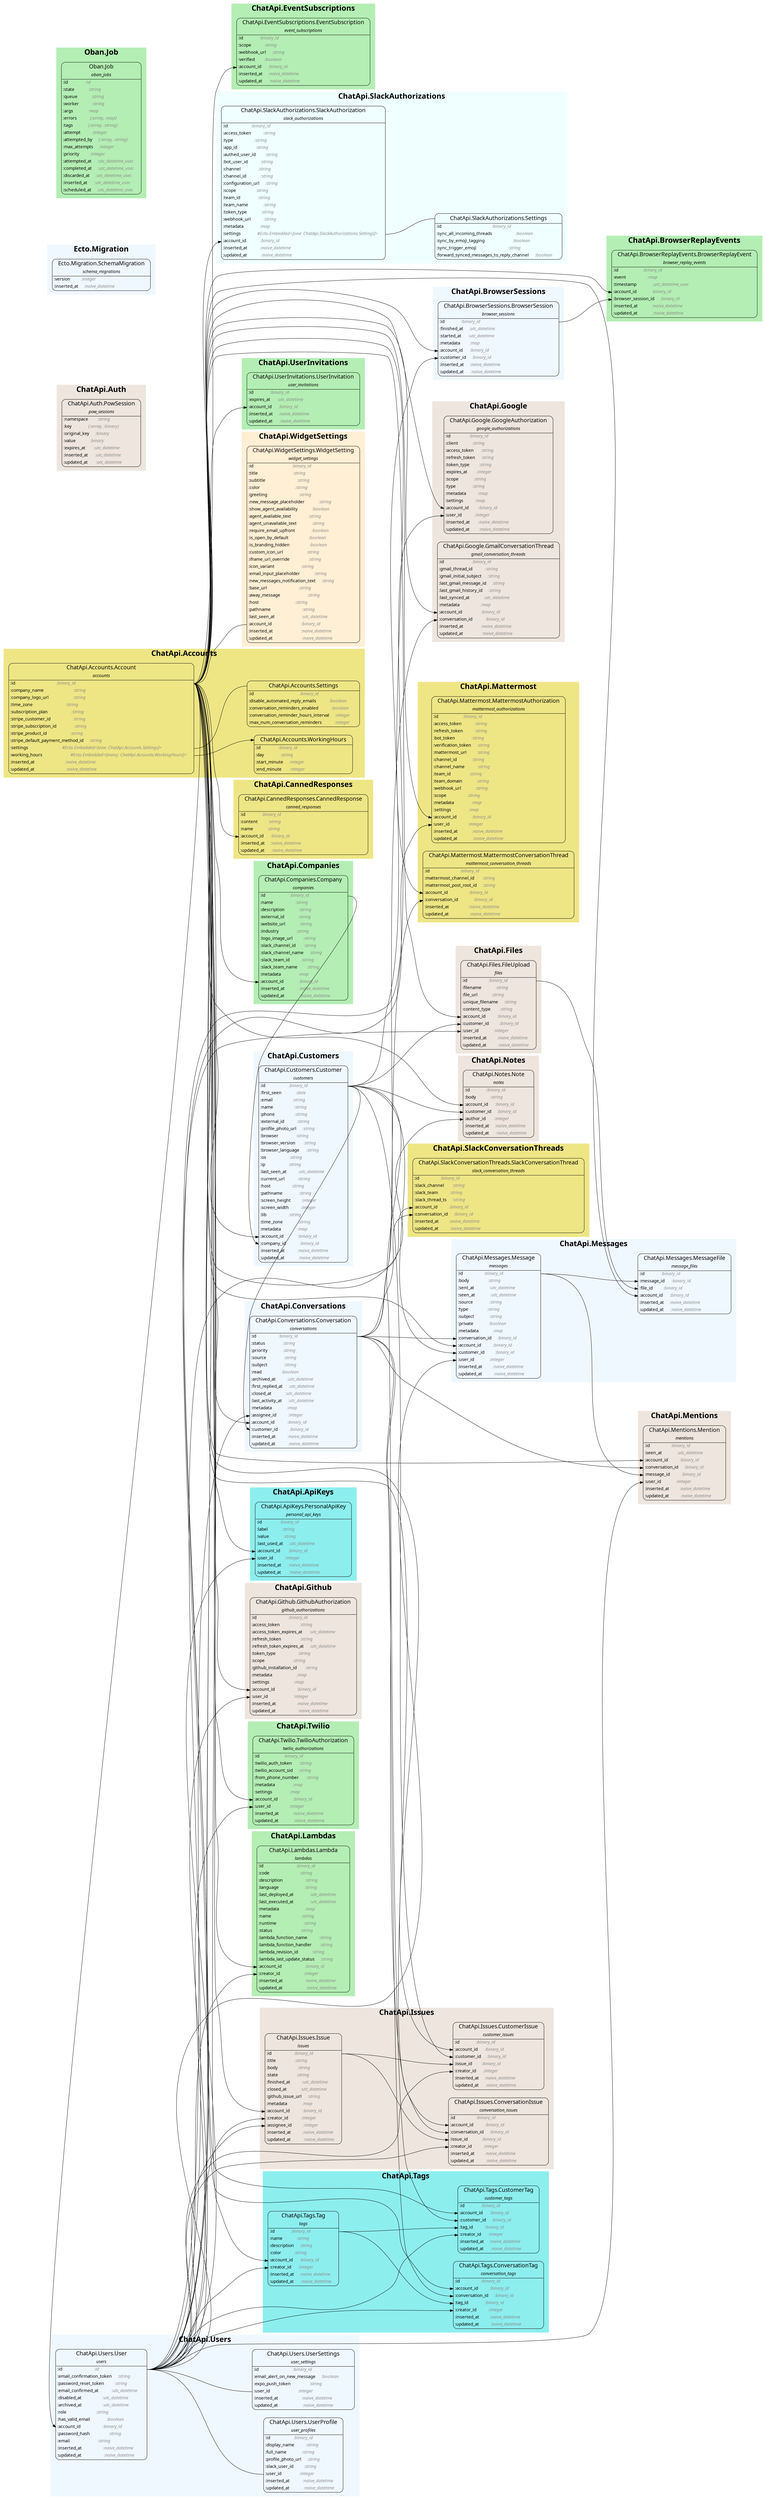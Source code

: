 digraph {
  ranksep=1.0; rankdir=LR;
  node [shape = none, fontname="Roboto Mono"];
  
  subgraph "cluster_ChatApi.Accounts" {
    style=filled
    fontname="Roboto Mono"
    color = "#eee685"
    label = <<font point-size='24'><b>ChatApi.Accounts</b></font>>
    "ChatApi.Accounts.Account" [label= <<table align='left' border='1' style='rounded' cellspacing='0' cellpadding='4' cellborder='0'><tr><td port='header@schema_module'><font point-size='18'>   ChatApi.Accounts.Account   </font></td></tr><tr><td border='1' sides='b' colspan='2'><font point-size='14'><i>accounts</i></font></td></tr><tr><td align='left' port='field@id'>:id                                   <i><font color='gray54'>:binary_id                                                </font></i></td></tr><tr><td align='left' port='field@company_name'>:company_name                         <i><font color='gray54'>:string                                                   </font></i></td></tr><tr><td align='left' port='field@company_logo_url'>:company_logo_url                     <i><font color='gray54'>:string                                                   </font></i></td></tr><tr><td align='left' port='field@time_zone'>:time_zone                            <i><font color='gray54'>:string                                                   </font></i></td></tr><tr><td align='left' port='field@subscription_plan'>:subscription_plan                    <i><font color='gray54'>:string                                                   </font></i></td></tr><tr><td align='left' port='field@stripe_customer_id'>:stripe_customer_id                   <i><font color='gray54'>:string                                                   </font></i></td></tr><tr><td align='left' port='field@stripe_subscription_id'>:stripe_subscription_id               <i><font color='gray54'>:string                                                   </font></i></td></tr><tr><td align='left' port='field@stripe_product_id'>:stripe_product_id                    <i><font color='gray54'>:string                                                   </font></i></td></tr><tr><td align='left' port='field@stripe_default_payment_method_id'>:stripe_default_payment_method_id     <i><font color='gray54'>:string                                                   </font></i></td></tr><tr><td align='left' port='field@settings'>:settings                             <i><font color='gray54'>#Ecto.Embedded&lt;[one: ChatApi.Accounts.Settings]&gt;          </font></i></td></tr><tr><td align='left' port='field@working_hours'>:working_hours                        <i><font color='gray54'>#Ecto.Embedded&lt;[many: ChatApi.Accounts.WorkingHours]&gt;     </font></i></td></tr><tr><td align='left' port='field@inserted_at'>:inserted_at                          <i><font color='gray54'>:naive_datetime                                           </font></i></td></tr><tr><td align='left' port='field@updated_at'>:updated_at                           <i><font color='gray54'>:naive_datetime                                           </font></i></td></tr></table>>]
  "ChatApi.Accounts.Settings" [label= <<table align='left' border='1' style='rounded' cellspacing='0' cellpadding='4' cellborder='0'><tr><td border='1' sides='b' colspan='2' port='header@schema_module'><font point-size='18'>   ChatApi.Accounts.Settings   </font></td></tr><tr><td align='left' port='field@id'>:id                                       <i><font color='gray54'>:binary_id     </font></i></td></tr><tr><td align='left' port='field@disable_automated_reply_emails'>:disable_automated_reply_emails           <i><font color='gray54'>:boolean       </font></i></td></tr><tr><td align='left' port='field@conversation_reminders_enabled'>:conversation_reminders_enabled           <i><font color='gray54'>:boolean       </font></i></td></tr><tr><td align='left' port='field@conversation_reminder_hours_interval'>:conversation_reminder_hours_interval     <i><font color='gray54'>:integer       </font></i></td></tr><tr><td align='left' port='field@max_num_conversation_reminders'>:max_num_conversation_reminders           <i><font color='gray54'>:integer       </font></i></td></tr></table>>]
  "ChatApi.Accounts.WorkingHours" [label= <<table align='left' border='1' style='rounded' cellspacing='0' cellpadding='4' cellborder='0'><tr><td border='1' sides='b' colspan='2' port='header@schema_module'><font point-size='18'>   ChatApi.Accounts.WorkingHours   </font></td></tr><tr><td align='left' port='field@id'>:id               <i><font color='gray54'>:binary_id     </font></i></td></tr><tr><td align='left' port='field@day'>:day              <i><font color='gray54'>:string        </font></i></td></tr><tr><td align='left' port='field@start_minute'>:start_minute     <i><font color='gray54'>:integer       </font></i></td></tr><tr><td align='left' port='field@end_minute'>:end_minute       <i><font color='gray54'>:integer       </font></i></td></tr></table>>]
  }
  subgraph "cluster_ChatApi.ApiKeys" {
    style=filled
    fontname="Roboto Mono"
    color = "#8deeee"
    label = <<font point-size='24'><b>ChatApi.ApiKeys</b></font>>
    "ChatApi.ApiKeys.PersonalApiKey" [label= <<table align='left' border='1' style='rounded' cellspacing='0' cellpadding='4' cellborder='0'><tr><td port='header@schema_module'><font point-size='18'>   ChatApi.ApiKeys.PersonalApiKey   </font></td></tr><tr><td border='1' sides='b' colspan='2'><font point-size='14'><i>personal_api_keys</i></font></td></tr><tr><td align='left' port='field@id'>:id               <i><font color='gray54'>:binary_id          </font></i></td></tr><tr><td align='left' port='field@label'>:label            <i><font color='gray54'>:string             </font></i></td></tr><tr><td align='left' port='field@value'>:value            <i><font color='gray54'>:string             </font></i></td></tr><tr><td align='left' port='field@last_used_at'>:last_used_at     <i><font color='gray54'>:utc_datetime       </font></i></td></tr><tr><td align='left' port='field@account_id'>:account_id       <i><font color='gray54'>:binary_id          </font></i></td></tr><tr><td align='left' port='field@user_id'>:user_id          <i><font color='gray54'>:integer            </font></i></td></tr><tr><td align='left' port='field@inserted_at'>:inserted_at      <i><font color='gray54'>:naive_datetime     </font></i></td></tr><tr><td align='left' port='field@updated_at'>:updated_at       <i><font color='gray54'>:naive_datetime     </font></i></td></tr></table>>]
  }
  subgraph "cluster_ChatApi.Auth" {
    style=filled
    fontname="Roboto Mono"
    color = "#eee5de"
    label = <<font point-size='24'><b>ChatApi.Auth</b></font>>
    "ChatApi.Auth.PowSession" [label= <<table align='left' border='1' style='rounded' cellspacing='0' cellpadding='4' cellborder='0'><tr><td port='header@schema_module'><font point-size='18'>   ChatApi.Auth.PowSession   </font></td></tr><tr><td border='1' sides='b' colspan='2'><font point-size='14'><i>pow_sessions</i></font></td></tr><tr><td align='left' port='field@namespace'>:namespace        <i><font color='gray54'>:string               </font></i></td></tr><tr><td align='left' port='field@key'>:key              <i><font color='gray54'>{:array, :binary}     </font></i></td></tr><tr><td align='left' port='field@original_key'>:original_key     <i><font color='gray54'>:binary               </font></i></td></tr><tr><td align='left' port='field@value'>:value            <i><font color='gray54'>:binary               </font></i></td></tr><tr><td align='left' port='field@expires_at'>:expires_at       <i><font color='gray54'>:utc_datetime         </font></i></td></tr><tr><td align='left' port='field@inserted_at'>:inserted_at      <i><font color='gray54'>:utc_datetime         </font></i></td></tr><tr><td align='left' port='field@updated_at'>:updated_at       <i><font color='gray54'>:utc_datetime         </font></i></td></tr></table>>]
  }
  subgraph "cluster_ChatApi.BrowserReplayEvents" {
    style=filled
    fontname="Roboto Mono"
    color = "#b4eeb4"
    label = <<font point-size='24'><b>ChatApi.BrowserReplayEvents</b></font>>
    "ChatApi.BrowserReplayEvents.BrowserReplayEvent" [label= <<table align='left' border='1' style='rounded' cellspacing='0' cellpadding='4' cellborder='0'><tr><td port='header@schema_module'><font point-size='18'>   ChatApi.BrowserReplayEvents.BrowserReplayEvent   </font></td></tr><tr><td border='1' sides='b' colspan='2'><font point-size='14'><i>browser_replay_events</i></font></td></tr><tr><td align='left' port='field@id'>:id                     <i><font color='gray54'>:binary_id             </font></i></td></tr><tr><td align='left' port='field@event'>:event                  <i><font color='gray54'>:map                   </font></i></td></tr><tr><td align='left' port='field@timestamp'>:timestamp              <i><font color='gray54'>:utc_datetime_usec     </font></i></td></tr><tr><td align='left' port='field@account_id'>:account_id             <i><font color='gray54'>:binary_id             </font></i></td></tr><tr><td align='left' port='field@browser_session_id'>:browser_session_id     <i><font color='gray54'>:binary_id             </font></i></td></tr><tr><td align='left' port='field@inserted_at'>:inserted_at            <i><font color='gray54'>:naive_datetime        </font></i></td></tr><tr><td align='left' port='field@updated_at'>:updated_at             <i><font color='gray54'>:naive_datetime        </font></i></td></tr></table>>]
  }
  subgraph "cluster_ChatApi.BrowserSessions" {
    style=filled
    fontname="Roboto Mono"
    color = "#f0f8ff"
    label = <<font point-size='24'><b>ChatApi.BrowserSessions</b></font>>
    "ChatApi.BrowserSessions.BrowserSession" [label= <<table align='left' border='1' style='rounded' cellspacing='0' cellpadding='4' cellborder='0'><tr><td port='header@schema_module'><font point-size='18'>   ChatApi.BrowserSessions.BrowserSession   </font></td></tr><tr><td border='1' sides='b' colspan='2'><font point-size='14'><i>browser_sessions</i></font></td></tr><tr><td align='left' port='field@id'>:id              <i><font color='gray54'>:binary_id          </font></i></td></tr><tr><td align='left' port='field@finished_at'>:finished_at     <i><font color='gray54'>:utc_datetime       </font></i></td></tr><tr><td align='left' port='field@started_at'>:started_at      <i><font color='gray54'>:utc_datetime       </font></i></td></tr><tr><td align='left' port='field@metadata'>:metadata        <i><font color='gray54'>:map                </font></i></td></tr><tr><td align='left' port='field@account_id'>:account_id      <i><font color='gray54'>:binary_id          </font></i></td></tr><tr><td align='left' port='field@customer_id'>:customer_id     <i><font color='gray54'>:binary_id          </font></i></td></tr><tr><td align='left' port='field@inserted_at'>:inserted_at     <i><font color='gray54'>:naive_datetime     </font></i></td></tr><tr><td align='left' port='field@updated_at'>:updated_at      <i><font color='gray54'>:naive_datetime     </font></i></td></tr></table>>]
  }
  subgraph "cluster_ChatApi.CannedResponses" {
    style=filled
    fontname="Roboto Mono"
    color = "#eee685"
    label = <<font point-size='24'><b>ChatApi.CannedResponses</b></font>>
    "ChatApi.CannedResponses.CannedResponse" [label= <<table align='left' border='1' style='rounded' cellspacing='0' cellpadding='4' cellborder='0'><tr><td port='header@schema_module'><font point-size='18'>   ChatApi.CannedResponses.CannedResponse   </font></td></tr><tr><td border='1' sides='b' colspan='2'><font point-size='14'><i>canned_responses</i></font></td></tr><tr><td align='left' port='field@id'>:id              <i><font color='gray54'>:binary_id          </font></i></td></tr><tr><td align='left' port='field@content'>:content         <i><font color='gray54'>:string             </font></i></td></tr><tr><td align='left' port='field@name'>:name            <i><font color='gray54'>:string             </font></i></td></tr><tr><td align='left' port='field@account_id'>:account_id      <i><font color='gray54'>:binary_id          </font></i></td></tr><tr><td align='left' port='field@inserted_at'>:inserted_at     <i><font color='gray54'>:naive_datetime     </font></i></td></tr><tr><td align='left' port='field@updated_at'>:updated_at      <i><font color='gray54'>:naive_datetime     </font></i></td></tr></table>>]
  }
  subgraph "cluster_ChatApi.Companies" {
    style=filled
    fontname="Roboto Mono"
    color = "#b4eeb4"
    label = <<font point-size='24'><b>ChatApi.Companies</b></font>>
    "ChatApi.Companies.Company" [label= <<table align='left' border='1' style='rounded' cellspacing='0' cellpadding='4' cellborder='0'><tr><td port='header@schema_module'><font point-size='18'>   ChatApi.Companies.Company   </font></td></tr><tr><td border='1' sides='b' colspan='2'><font point-size='14'><i>companies</i></font></td></tr><tr><td align='left' port='field@id'>:id                     <i><font color='gray54'>:binary_id          </font></i></td></tr><tr><td align='left' port='field@name'>:name                   <i><font color='gray54'>:string             </font></i></td></tr><tr><td align='left' port='field@description'>:description            <i><font color='gray54'>:string             </font></i></td></tr><tr><td align='left' port='field@external_id'>:external_id            <i><font color='gray54'>:string             </font></i></td></tr><tr><td align='left' port='field@website_url'>:website_url            <i><font color='gray54'>:string             </font></i></td></tr><tr><td align='left' port='field@industry'>:industry               <i><font color='gray54'>:string             </font></i></td></tr><tr><td align='left' port='field@logo_image_url'>:logo_image_url         <i><font color='gray54'>:string             </font></i></td></tr><tr><td align='left' port='field@slack_channel_id'>:slack_channel_id       <i><font color='gray54'>:string             </font></i></td></tr><tr><td align='left' port='field@slack_channel_name'>:slack_channel_name     <i><font color='gray54'>:string             </font></i></td></tr><tr><td align='left' port='field@slack_team_id'>:slack_team_id          <i><font color='gray54'>:string             </font></i></td></tr><tr><td align='left' port='field@slack_team_name'>:slack_team_name        <i><font color='gray54'>:string             </font></i></td></tr><tr><td align='left' port='field@metadata'>:metadata               <i><font color='gray54'>:map                </font></i></td></tr><tr><td align='left' port='field@account_id'>:account_id             <i><font color='gray54'>:binary_id          </font></i></td></tr><tr><td align='left' port='field@inserted_at'>:inserted_at            <i><font color='gray54'>:naive_datetime     </font></i></td></tr><tr><td align='left' port='field@updated_at'>:updated_at             <i><font color='gray54'>:naive_datetime     </font></i></td></tr></table>>]
  }
  subgraph "cluster_ChatApi.Conversations" {
    style=filled
    fontname="Roboto Mono"
    color = "#f0f8ff"
    label = <<font point-size='24'><b>ChatApi.Conversations</b></font>>
    "ChatApi.Conversations.Conversation" [label= <<table align='left' border='1' style='rounded' cellspacing='0' cellpadding='4' cellborder='0'><tr><td port='header@schema_module'><font point-size='18'>   ChatApi.Conversations.Conversation   </font></td></tr><tr><td border='1' sides='b' colspan='2'><font point-size='14'><i>conversations</i></font></td></tr><tr><td align='left' port='field@id'>:id                   <i><font color='gray54'>:binary_id          </font></i></td></tr><tr><td align='left' port='field@status'>:status               <i><font color='gray54'>:string             </font></i></td></tr><tr><td align='left' port='field@priority'>:priority             <i><font color='gray54'>:string             </font></i></td></tr><tr><td align='left' port='field@source'>:source               <i><font color='gray54'>:string             </font></i></td></tr><tr><td align='left' port='field@subject'>:subject              <i><font color='gray54'>:string             </font></i></td></tr><tr><td align='left' port='field@read'>:read                 <i><font color='gray54'>:boolean            </font></i></td></tr><tr><td align='left' port='field@archived_at'>:archived_at          <i><font color='gray54'>:utc_datetime       </font></i></td></tr><tr><td align='left' port='field@first_replied_at'>:first_replied_at     <i><font color='gray54'>:utc_datetime       </font></i></td></tr><tr><td align='left' port='field@closed_at'>:closed_at            <i><font color='gray54'>:utc_datetime       </font></i></td></tr><tr><td align='left' port='field@last_activity_at'>:last_activity_at     <i><font color='gray54'>:utc_datetime       </font></i></td></tr><tr><td align='left' port='field@metadata'>:metadata             <i><font color='gray54'>:map                </font></i></td></tr><tr><td align='left' port='field@assignee_id'>:assignee_id          <i><font color='gray54'>:integer            </font></i></td></tr><tr><td align='left' port='field@account_id'>:account_id           <i><font color='gray54'>:binary_id          </font></i></td></tr><tr><td align='left' port='field@customer_id'>:customer_id          <i><font color='gray54'>:binary_id          </font></i></td></tr><tr><td align='left' port='field@inserted_at'>:inserted_at          <i><font color='gray54'>:naive_datetime     </font></i></td></tr><tr><td align='left' port='field@updated_at'>:updated_at           <i><font color='gray54'>:naive_datetime     </font></i></td></tr></table>>]
  }
  subgraph "cluster_ChatApi.Customers" {
    style=filled
    fontname="Roboto Mono"
    color = "#f0f8ff"
    label = <<font point-size='24'><b>ChatApi.Customers</b></font>>
    "ChatApi.Customers.Customer" [label= <<table align='left' border='1' style='rounded' cellspacing='0' cellpadding='4' cellborder='0'><tr><td port='header@schema_module'><font point-size='18'>   ChatApi.Customers.Customer   </font></td></tr><tr><td border='1' sides='b' colspan='2'><font point-size='14'><i>customers</i></font></td></tr><tr><td align='left' port='field@id'>:id                    <i><font color='gray54'>:binary_id          </font></i></td></tr><tr><td align='left' port='field@first_seen'>:first_seen            <i><font color='gray54'>:date               </font></i></td></tr><tr><td align='left' port='field@email'>:email                 <i><font color='gray54'>:string             </font></i></td></tr><tr><td align='left' port='field@name'>:name                  <i><font color='gray54'>:string             </font></i></td></tr><tr><td align='left' port='field@phone'>:phone                 <i><font color='gray54'>:string             </font></i></td></tr><tr><td align='left' port='field@external_id'>:external_id           <i><font color='gray54'>:string             </font></i></td></tr><tr><td align='left' port='field@profile_photo_url'>:profile_photo_url     <i><font color='gray54'>:string             </font></i></td></tr><tr><td align='left' port='field@browser'>:browser               <i><font color='gray54'>:string             </font></i></td></tr><tr><td align='left' port='field@browser_version'>:browser_version       <i><font color='gray54'>:string             </font></i></td></tr><tr><td align='left' port='field@browser_language'>:browser_language      <i><font color='gray54'>:string             </font></i></td></tr><tr><td align='left' port='field@os'>:os                    <i><font color='gray54'>:string             </font></i></td></tr><tr><td align='left' port='field@ip'>:ip                    <i><font color='gray54'>:string             </font></i></td></tr><tr><td align='left' port='field@last_seen_at'>:last_seen_at          <i><font color='gray54'>:utc_datetime       </font></i></td></tr><tr><td align='left' port='field@current_url'>:current_url           <i><font color='gray54'>:string             </font></i></td></tr><tr><td align='left' port='field@host'>:host                  <i><font color='gray54'>:string             </font></i></td></tr><tr><td align='left' port='field@pathname'>:pathname              <i><font color='gray54'>:string             </font></i></td></tr><tr><td align='left' port='field@screen_height'>:screen_height         <i><font color='gray54'>:integer            </font></i></td></tr><tr><td align='left' port='field@screen_width'>:screen_width          <i><font color='gray54'>:integer            </font></i></td></tr><tr><td align='left' port='field@lib'>:lib                   <i><font color='gray54'>:string             </font></i></td></tr><tr><td align='left' port='field@time_zone'>:time_zone             <i><font color='gray54'>:string             </font></i></td></tr><tr><td align='left' port='field@metadata'>:metadata              <i><font color='gray54'>:map                </font></i></td></tr><tr><td align='left' port='field@account_id'>:account_id            <i><font color='gray54'>:binary_id          </font></i></td></tr><tr><td align='left' port='field@company_id'>:company_id            <i><font color='gray54'>:binary_id          </font></i></td></tr><tr><td align='left' port='field@inserted_at'>:inserted_at           <i><font color='gray54'>:naive_datetime     </font></i></td></tr><tr><td align='left' port='field@updated_at'>:updated_at            <i><font color='gray54'>:naive_datetime     </font></i></td></tr></table>>]
  }
  subgraph "cluster_ChatApi.EventSubscriptions" {
    style=filled
    fontname="Roboto Mono"
    color = "#b4eeb4"
    label = <<font point-size='24'><b>ChatApi.EventSubscriptions</b></font>>
    "ChatApi.EventSubscriptions.EventSubscription" [label= <<table align='left' border='1' style='rounded' cellspacing='0' cellpadding='4' cellborder='0'><tr><td port='header@schema_module'><font point-size='18'>   ChatApi.EventSubscriptions.EventSubscription   </font></td></tr><tr><td border='1' sides='b' colspan='2'><font point-size='14'><i>event_subscriptions</i></font></td></tr><tr><td align='left' port='field@id'>:id              <i><font color='gray54'>:binary_id          </font></i></td></tr><tr><td align='left' port='field@scope'>:scope           <i><font color='gray54'>:string             </font></i></td></tr><tr><td align='left' port='field@webhook_url'>:webhook_url     <i><font color='gray54'>:string             </font></i></td></tr><tr><td align='left' port='field@verified'>:verified        <i><font color='gray54'>:boolean            </font></i></td></tr><tr><td align='left' port='field@account_id'>:account_id      <i><font color='gray54'>:binary_id          </font></i></td></tr><tr><td align='left' port='field@inserted_at'>:inserted_at     <i><font color='gray54'>:naive_datetime     </font></i></td></tr><tr><td align='left' port='field@updated_at'>:updated_at      <i><font color='gray54'>:naive_datetime     </font></i></td></tr></table>>]
  }
  subgraph "cluster_ChatApi.Files" {
    style=filled
    fontname="Roboto Mono"
    color = "#eee5de"
    label = <<font point-size='24'><b>ChatApi.Files</b></font>>
    "ChatApi.Files.FileUpload" [label= <<table align='left' border='1' style='rounded' cellspacing='0' cellpadding='4' cellborder='0'><tr><td port='header@schema_module'><font point-size='18'>   ChatApi.Files.FileUpload   </font></td></tr><tr><td border='1' sides='b' colspan='2'><font point-size='14'><i>files</i></font></td></tr><tr><td align='left' port='field@id'>:id                  <i><font color='gray54'>:binary_id          </font></i></td></tr><tr><td align='left' port='field@filename'>:filename            <i><font color='gray54'>:string             </font></i></td></tr><tr><td align='left' port='field@file_url'>:file_url            <i><font color='gray54'>:string             </font></i></td></tr><tr><td align='left' port='field@unique_filename'>:unique_filename     <i><font color='gray54'>:string             </font></i></td></tr><tr><td align='left' port='field@content_type'>:content_type        <i><font color='gray54'>:string             </font></i></td></tr><tr><td align='left' port='field@account_id'>:account_id          <i><font color='gray54'>:binary_id          </font></i></td></tr><tr><td align='left' port='field@customer_id'>:customer_id         <i><font color='gray54'>:binary_id          </font></i></td></tr><tr><td align='left' port='field@user_id'>:user_id             <i><font color='gray54'>:integer            </font></i></td></tr><tr><td align='left' port='field@inserted_at'>:inserted_at         <i><font color='gray54'>:naive_datetime     </font></i></td></tr><tr><td align='left' port='field@updated_at'>:updated_at          <i><font color='gray54'>:naive_datetime     </font></i></td></tr></table>>]
  }
  subgraph "cluster_ChatApi.Github" {
    style=filled
    fontname="Roboto Mono"
    color = "#eee5de"
    label = <<font point-size='24'><b>ChatApi.Github</b></font>>
    "ChatApi.Github.GithubAuthorization" [label= <<table align='left' border='1' style='rounded' cellspacing='0' cellpadding='4' cellborder='0'><tr><td port='header@schema_module'><font point-size='18'>   ChatApi.Github.GithubAuthorization   </font></td></tr><tr><td border='1' sides='b' colspan='2'><font point-size='14'><i>github_authorizations</i></font></td></tr><tr><td align='left' port='field@id'>:id                           <i><font color='gray54'>:binary_id          </font></i></td></tr><tr><td align='left' port='field@access_token'>:access_token                 <i><font color='gray54'>:string             </font></i></td></tr><tr><td align='left' port='field@access_token_expires_at'>:access_token_expires_at      <i><font color='gray54'>:utc_datetime       </font></i></td></tr><tr><td align='left' port='field@refresh_token'>:refresh_token                <i><font color='gray54'>:string             </font></i></td></tr><tr><td align='left' port='field@refresh_token_expires_at'>:refresh_token_expires_at     <i><font color='gray54'>:utc_datetime       </font></i></td></tr><tr><td align='left' port='field@token_type'>:token_type                   <i><font color='gray54'>:string             </font></i></td></tr><tr><td align='left' port='field@scope'>:scope                        <i><font color='gray54'>:string             </font></i></td></tr><tr><td align='left' port='field@github_installation_id'>:github_installation_id       <i><font color='gray54'>:string             </font></i></td></tr><tr><td align='left' port='field@metadata'>:metadata                     <i><font color='gray54'>:map                </font></i></td></tr><tr><td align='left' port='field@settings'>:settings                     <i><font color='gray54'>:map                </font></i></td></tr><tr><td align='left' port='field@account_id'>:account_id                   <i><font color='gray54'>:binary_id          </font></i></td></tr><tr><td align='left' port='field@user_id'>:user_id                      <i><font color='gray54'>:integer            </font></i></td></tr><tr><td align='left' port='field@inserted_at'>:inserted_at                  <i><font color='gray54'>:naive_datetime     </font></i></td></tr><tr><td align='left' port='field@updated_at'>:updated_at                   <i><font color='gray54'>:naive_datetime     </font></i></td></tr></table>>]
  }
  subgraph "cluster_ChatApi.Google" {
    style=filled
    fontname="Roboto Mono"
    color = "#eee5de"
    label = <<font point-size='24'><b>ChatApi.Google</b></font>>
    "ChatApi.Google.GmailConversationThread" [label= <<table align='left' border='1' style='rounded' cellspacing='0' cellpadding='4' cellborder='0'><tr><td port='header@schema_module'><font point-size='18'>   ChatApi.Google.GmailConversationThread   </font></td></tr><tr><td border='1' sides='b' colspan='2'><font point-size='14'><i>gmail_conversation_threads</i></font></td></tr><tr><td align='left' port='field@id'>:id                        <i><font color='gray54'>:binary_id          </font></i></td></tr><tr><td align='left' port='field@gmail_thread_id'>:gmail_thread_id           <i><font color='gray54'>:string             </font></i></td></tr><tr><td align='left' port='field@gmail_initial_subject'>:gmail_initial_subject     <i><font color='gray54'>:string             </font></i></td></tr><tr><td align='left' port='field@last_gmail_message_id'>:last_gmail_message_id     <i><font color='gray54'>:string             </font></i></td></tr><tr><td align='left' port='field@last_gmail_history_id'>:last_gmail_history_id     <i><font color='gray54'>:string             </font></i></td></tr><tr><td align='left' port='field@last_synced_at'>:last_synced_at            <i><font color='gray54'>:utc_datetime       </font></i></td></tr><tr><td align='left' port='field@metadata'>:metadata                  <i><font color='gray54'>:map                </font></i></td></tr><tr><td align='left' port='field@account_id'>:account_id                <i><font color='gray54'>:binary_id          </font></i></td></tr><tr><td align='left' port='field@conversation_id'>:conversation_id           <i><font color='gray54'>:binary_id          </font></i></td></tr><tr><td align='left' port='field@inserted_at'>:inserted_at               <i><font color='gray54'>:naive_datetime     </font></i></td></tr><tr><td align='left' port='field@updated_at'>:updated_at                <i><font color='gray54'>:naive_datetime     </font></i></td></tr></table>>]
  "ChatApi.Google.GoogleAuthorization" [label= <<table align='left' border='1' style='rounded' cellspacing='0' cellpadding='4' cellborder='0'><tr><td port='header@schema_module'><font point-size='18'>   ChatApi.Google.GoogleAuthorization   </font></td></tr><tr><td border='1' sides='b' colspan='2'><font point-size='14'><i>google_authorizations</i></font></td></tr><tr><td align='left' port='field@id'>:id                <i><font color='gray54'>:binary_id          </font></i></td></tr><tr><td align='left' port='field@client'>:client            <i><font color='gray54'>:string             </font></i></td></tr><tr><td align='left' port='field@access_token'>:access_token      <i><font color='gray54'>:string             </font></i></td></tr><tr><td align='left' port='field@refresh_token'>:refresh_token     <i><font color='gray54'>:string             </font></i></td></tr><tr><td align='left' port='field@token_type'>:token_type        <i><font color='gray54'>:string             </font></i></td></tr><tr><td align='left' port='field@expires_at'>:expires_at        <i><font color='gray54'>:integer            </font></i></td></tr><tr><td align='left' port='field@scope'>:scope             <i><font color='gray54'>:string             </font></i></td></tr><tr><td align='left' port='field@type'>:type              <i><font color='gray54'>:string             </font></i></td></tr><tr><td align='left' port='field@metadata'>:metadata          <i><font color='gray54'>:map                </font></i></td></tr><tr><td align='left' port='field@settings'>:settings          <i><font color='gray54'>:map                </font></i></td></tr><tr><td align='left' port='field@account_id'>:account_id        <i><font color='gray54'>:binary_id          </font></i></td></tr><tr><td align='left' port='field@user_id'>:user_id           <i><font color='gray54'>:integer            </font></i></td></tr><tr><td align='left' port='field@inserted_at'>:inserted_at       <i><font color='gray54'>:naive_datetime     </font></i></td></tr><tr><td align='left' port='field@updated_at'>:updated_at        <i><font color='gray54'>:naive_datetime     </font></i></td></tr></table>>]
  }
  subgraph "cluster_ChatApi.Issues" {
    style=filled
    fontname="Roboto Mono"
    color = "#eee5de"
    label = <<font point-size='24'><b>ChatApi.Issues</b></font>>
    "ChatApi.Issues.ConversationIssue" [label= <<table align='left' border='1' style='rounded' cellspacing='0' cellpadding='4' cellborder='0'><tr><td port='header@schema_module'><font point-size='18'>   ChatApi.Issues.ConversationIssue   </font></td></tr><tr><td border='1' sides='b' colspan='2'><font point-size='14'><i>conversation_issues</i></font></td></tr><tr><td align='left' port='field@id'>:id                  <i><font color='gray54'>:binary_id          </font></i></td></tr><tr><td align='left' port='field@account_id'>:account_id          <i><font color='gray54'>:binary_id          </font></i></td></tr><tr><td align='left' port='field@conversation_id'>:conversation_id     <i><font color='gray54'>:binary_id          </font></i></td></tr><tr><td align='left' port='field@issue_id'>:issue_id            <i><font color='gray54'>:binary_id          </font></i></td></tr><tr><td align='left' port='field@creator_id'>:creator_id          <i><font color='gray54'>:integer            </font></i></td></tr><tr><td align='left' port='field@inserted_at'>:inserted_at         <i><font color='gray54'>:naive_datetime     </font></i></td></tr><tr><td align='left' port='field@updated_at'>:updated_at          <i><font color='gray54'>:naive_datetime     </font></i></td></tr></table>>]
  "ChatApi.Issues.CustomerIssue" [label= <<table align='left' border='1' style='rounded' cellspacing='0' cellpadding='4' cellborder='0'><tr><td port='header@schema_module'><font point-size='18'>   ChatApi.Issues.CustomerIssue   </font></td></tr><tr><td border='1' sides='b' colspan='2'><font point-size='14'><i>customer_issues</i></font></td></tr><tr><td align='left' port='field@id'>:id              <i><font color='gray54'>:binary_id          </font></i></td></tr><tr><td align='left' port='field@account_id'>:account_id      <i><font color='gray54'>:binary_id          </font></i></td></tr><tr><td align='left' port='field@customer_id'>:customer_id     <i><font color='gray54'>:binary_id          </font></i></td></tr><tr><td align='left' port='field@issue_id'>:issue_id        <i><font color='gray54'>:binary_id          </font></i></td></tr><tr><td align='left' port='field@creator_id'>:creator_id      <i><font color='gray54'>:integer            </font></i></td></tr><tr><td align='left' port='field@inserted_at'>:inserted_at     <i><font color='gray54'>:naive_datetime     </font></i></td></tr><tr><td align='left' port='field@updated_at'>:updated_at      <i><font color='gray54'>:naive_datetime     </font></i></td></tr></table>>]
  "ChatApi.Issues.Issue" [label= <<table align='left' border='1' style='rounded' cellspacing='0' cellpadding='4' cellborder='0'><tr><td port='header@schema_module'><font point-size='18'>   ChatApi.Issues.Issue   </font></td></tr><tr><td border='1' sides='b' colspan='2'><font point-size='14'><i>issues</i></font></td></tr><tr><td align='left' port='field@id'>:id                   <i><font color='gray54'>:binary_id          </font></i></td></tr><tr><td align='left' port='field@title'>:title                <i><font color='gray54'>:string             </font></i></td></tr><tr><td align='left' port='field@body'>:body                 <i><font color='gray54'>:string             </font></i></td></tr><tr><td align='left' port='field@state'>:state                <i><font color='gray54'>:string             </font></i></td></tr><tr><td align='left' port='field@finished_at'>:finished_at          <i><font color='gray54'>:utc_datetime       </font></i></td></tr><tr><td align='left' port='field@closed_at'>:closed_at            <i><font color='gray54'>:utc_datetime       </font></i></td></tr><tr><td align='left' port='field@github_issue_url'>:github_issue_url     <i><font color='gray54'>:string             </font></i></td></tr><tr><td align='left' port='field@metadata'>:metadata             <i><font color='gray54'>:map                </font></i></td></tr><tr><td align='left' port='field@account_id'>:account_id           <i><font color='gray54'>:binary_id          </font></i></td></tr><tr><td align='left' port='field@creator_id'>:creator_id           <i><font color='gray54'>:integer            </font></i></td></tr><tr><td align='left' port='field@assignee_id'>:assignee_id          <i><font color='gray54'>:integer            </font></i></td></tr><tr><td align='left' port='field@inserted_at'>:inserted_at          <i><font color='gray54'>:naive_datetime     </font></i></td></tr><tr><td align='left' port='field@updated_at'>:updated_at           <i><font color='gray54'>:naive_datetime     </font></i></td></tr></table>>]
  }
  subgraph "cluster_ChatApi.Lambdas" {
    style=filled
    fontname="Roboto Mono"
    color = "#b4eeb4"
    label = <<font point-size='24'><b>ChatApi.Lambdas</b></font>>
    "ChatApi.Lambdas.Lambda" [label= <<table align='left' border='1' style='rounded' cellspacing='0' cellpadding='4' cellborder='0'><tr><td port='header@schema_module'><font point-size='18'>   ChatApi.Lambdas.Lambda   </font></td></tr><tr><td border='1' sides='b' colspan='2'><font point-size='14'><i>lambdas</i></font></td></tr><tr><td align='left' port='field@id'>:id                            <i><font color='gray54'>:binary_id          </font></i></td></tr><tr><td align='left' port='field@code'>:code                          <i><font color='gray54'>:string             </font></i></td></tr><tr><td align='left' port='field@description'>:description                   <i><font color='gray54'>:string             </font></i></td></tr><tr><td align='left' port='field@language'>:language                      <i><font color='gray54'>:string             </font></i></td></tr><tr><td align='left' port='field@last_deployed_at'>:last_deployed_at              <i><font color='gray54'>:utc_datetime       </font></i></td></tr><tr><td align='left' port='field@last_executed_at'>:last_executed_at              <i><font color='gray54'>:utc_datetime       </font></i></td></tr><tr><td align='left' port='field@metadata'>:metadata                      <i><font color='gray54'>:map                </font></i></td></tr><tr><td align='left' port='field@name'>:name                          <i><font color='gray54'>:string             </font></i></td></tr><tr><td align='left' port='field@runtime'>:runtime                       <i><font color='gray54'>:string             </font></i></td></tr><tr><td align='left' port='field@status'>:status                        <i><font color='gray54'>:string             </font></i></td></tr><tr><td align='left' port='field@lambda_function_name'>:lambda_function_name          <i><font color='gray54'>:string             </font></i></td></tr><tr><td align='left' port='field@lambda_function_handler'>:lambda_function_handler       <i><font color='gray54'>:string             </font></i></td></tr><tr><td align='left' port='field@lambda_revision_id'>:lambda_revision_id            <i><font color='gray54'>:string             </font></i></td></tr><tr><td align='left' port='field@lambda_last_update_status'>:lambda_last_update_status     <i><font color='gray54'>:string             </font></i></td></tr><tr><td align='left' port='field@account_id'>:account_id                    <i><font color='gray54'>:binary_id          </font></i></td></tr><tr><td align='left' port='field@creator_id'>:creator_id                    <i><font color='gray54'>:integer            </font></i></td></tr><tr><td align='left' port='field@inserted_at'>:inserted_at                   <i><font color='gray54'>:naive_datetime     </font></i></td></tr><tr><td align='left' port='field@updated_at'>:updated_at                    <i><font color='gray54'>:naive_datetime     </font></i></td></tr></table>>]
  }
  subgraph "cluster_ChatApi.Mattermost" {
    style=filled
    fontname="Roboto Mono"
    color = "#eee685"
    label = <<font point-size='24'><b>ChatApi.Mattermost</b></font>>
    "ChatApi.Mattermost.MattermostAuthorization" [label= <<table align='left' border='1' style='rounded' cellspacing='0' cellpadding='4' cellborder='0'><tr><td port='header@schema_module'><font point-size='18'>   ChatApi.Mattermost.MattermostAuthorization   </font></td></tr><tr><td border='1' sides='b' colspan='2'><font point-size='14'><i>mattermost_authorizations</i></font></td></tr><tr><td align='left' port='field@id'>:id                     <i><font color='gray54'>:binary_id          </font></i></td></tr><tr><td align='left' port='field@access_token'>:access_token           <i><font color='gray54'>:string             </font></i></td></tr><tr><td align='left' port='field@refresh_token'>:refresh_token          <i><font color='gray54'>:string             </font></i></td></tr><tr><td align='left' port='field@bot_token'>:bot_token              <i><font color='gray54'>:string             </font></i></td></tr><tr><td align='left' port='field@verification_token'>:verification_token     <i><font color='gray54'>:string             </font></i></td></tr><tr><td align='left' port='field@mattermost_url'>:mattermost_url         <i><font color='gray54'>:string             </font></i></td></tr><tr><td align='left' port='field@channel_id'>:channel_id             <i><font color='gray54'>:string             </font></i></td></tr><tr><td align='left' port='field@channel_name'>:channel_name           <i><font color='gray54'>:string             </font></i></td></tr><tr><td align='left' port='field@team_id'>:team_id                <i><font color='gray54'>:string             </font></i></td></tr><tr><td align='left' port='field@team_domain'>:team_domain            <i><font color='gray54'>:string             </font></i></td></tr><tr><td align='left' port='field@webhook_url'>:webhook_url            <i><font color='gray54'>:string             </font></i></td></tr><tr><td align='left' port='field@scope'>:scope                  <i><font color='gray54'>:string             </font></i></td></tr><tr><td align='left' port='field@metadata'>:metadata               <i><font color='gray54'>:map                </font></i></td></tr><tr><td align='left' port='field@settings'>:settings               <i><font color='gray54'>:map                </font></i></td></tr><tr><td align='left' port='field@account_id'>:account_id             <i><font color='gray54'>:binary_id          </font></i></td></tr><tr><td align='left' port='field@user_id'>:user_id                <i><font color='gray54'>:integer            </font></i></td></tr><tr><td align='left' port='field@inserted_at'>:inserted_at            <i><font color='gray54'>:naive_datetime     </font></i></td></tr><tr><td align='left' port='field@updated_at'>:updated_at             <i><font color='gray54'>:naive_datetime     </font></i></td></tr></table>>]
  "ChatApi.Mattermost.MattermostConversationThread" [label= <<table align='left' border='1' style='rounded' cellspacing='0' cellpadding='4' cellborder='0'><tr><td port='header@schema_module'><font point-size='18'>   ChatApi.Mattermost.MattermostConversationThread   </font></td></tr><tr><td border='1' sides='b' colspan='2'><font point-size='14'><i>mattermost_conversation_threads</i></font></td></tr><tr><td align='left' port='field@id'>:id                          <i><font color='gray54'>:binary_id          </font></i></td></tr><tr><td align='left' port='field@mattermost_channel_id'>:mattermost_channel_id       <i><font color='gray54'>:string             </font></i></td></tr><tr><td align='left' port='field@mattermost_post_root_id'>:mattermost_post_root_id     <i><font color='gray54'>:string             </font></i></td></tr><tr><td align='left' port='field@account_id'>:account_id                  <i><font color='gray54'>:binary_id          </font></i></td></tr><tr><td align='left' port='field@conversation_id'>:conversation_id             <i><font color='gray54'>:binary_id          </font></i></td></tr><tr><td align='left' port='field@inserted_at'>:inserted_at                 <i><font color='gray54'>:naive_datetime     </font></i></td></tr><tr><td align='left' port='field@updated_at'>:updated_at                  <i><font color='gray54'>:naive_datetime     </font></i></td></tr></table>>]
  }
  subgraph "cluster_ChatApi.Mentions" {
    style=filled
    fontname="Roboto Mono"
    color = "#eee5de"
    label = <<font point-size='24'><b>ChatApi.Mentions</b></font>>
    "ChatApi.Mentions.Mention" [label= <<table align='left' border='1' style='rounded' cellspacing='0' cellpadding='4' cellborder='0'><tr><td port='header@schema_module'><font point-size='18'>   ChatApi.Mentions.Mention   </font></td></tr><tr><td border='1' sides='b' colspan='2'><font point-size='14'><i>mentions</i></font></td></tr><tr><td align='left' port='field@id'>:id                  <i><font color='gray54'>:binary_id          </font></i></td></tr><tr><td align='left' port='field@seen_at'>:seen_at             <i><font color='gray54'>:utc_datetime       </font></i></td></tr><tr><td align='left' port='field@account_id'>:account_id          <i><font color='gray54'>:binary_id          </font></i></td></tr><tr><td align='left' port='field@conversation_id'>:conversation_id     <i><font color='gray54'>:binary_id          </font></i></td></tr><tr><td align='left' port='field@message_id'>:message_id          <i><font color='gray54'>:binary_id          </font></i></td></tr><tr><td align='left' port='field@user_id'>:user_id             <i><font color='gray54'>:integer            </font></i></td></tr><tr><td align='left' port='field@inserted_at'>:inserted_at         <i><font color='gray54'>:naive_datetime     </font></i></td></tr><tr><td align='left' port='field@updated_at'>:updated_at          <i><font color='gray54'>:naive_datetime     </font></i></td></tr></table>>]
  }
  subgraph "cluster_ChatApi.Messages" {
    style=filled
    fontname="Roboto Mono"
    color = "#f0f8ff"
    label = <<font point-size='24'><b>ChatApi.Messages</b></font>>
    "ChatApi.Messages.Message" [label= <<table align='left' border='1' style='rounded' cellspacing='0' cellpadding='4' cellborder='0'><tr><td port='header@schema_module'><font point-size='18'>   ChatApi.Messages.Message   </font></td></tr><tr><td border='1' sides='b' colspan='2'><font point-size='14'><i>messages</i></font></td></tr><tr><td align='left' port='field@id'>:id                  <i><font color='gray54'>:binary_id          </font></i></td></tr><tr><td align='left' port='field@body'>:body                <i><font color='gray54'>:string             </font></i></td></tr><tr><td align='left' port='field@sent_at'>:sent_at             <i><font color='gray54'>:utc_datetime       </font></i></td></tr><tr><td align='left' port='field@seen_at'>:seen_at             <i><font color='gray54'>:utc_datetime       </font></i></td></tr><tr><td align='left' port='field@source'>:source              <i><font color='gray54'>:string             </font></i></td></tr><tr><td align='left' port='field@type'>:type                <i><font color='gray54'>:string             </font></i></td></tr><tr><td align='left' port='field@subject'>:subject             <i><font color='gray54'>:string             </font></i></td></tr><tr><td align='left' port='field@private'>:private             <i><font color='gray54'>:boolean            </font></i></td></tr><tr><td align='left' port='field@metadata'>:metadata            <i><font color='gray54'>:map                </font></i></td></tr><tr><td align='left' port='field@conversation_id'>:conversation_id     <i><font color='gray54'>:binary_id          </font></i></td></tr><tr><td align='left' port='field@account_id'>:account_id          <i><font color='gray54'>:binary_id          </font></i></td></tr><tr><td align='left' port='field@customer_id'>:customer_id         <i><font color='gray54'>:binary_id          </font></i></td></tr><tr><td align='left' port='field@user_id'>:user_id             <i><font color='gray54'>:integer            </font></i></td></tr><tr><td align='left' port='field@inserted_at'>:inserted_at         <i><font color='gray54'>:naive_datetime     </font></i></td></tr><tr><td align='left' port='field@updated_at'>:updated_at          <i><font color='gray54'>:naive_datetime     </font></i></td></tr></table>>]
  "ChatApi.Messages.MessageFile" [label= <<table align='left' border='1' style='rounded' cellspacing='0' cellpadding='4' cellborder='0'><tr><td port='header@schema_module'><font point-size='18'>   ChatApi.Messages.MessageFile   </font></td></tr><tr><td border='1' sides='b' colspan='2'><font point-size='14'><i>message_files</i></font></td></tr><tr><td align='left' port='field@id'>:id              <i><font color='gray54'>:binary_id          </font></i></td></tr><tr><td align='left' port='field@message_id'>:message_id      <i><font color='gray54'>:binary_id          </font></i></td></tr><tr><td align='left' port='field@file_id'>:file_id         <i><font color='gray54'>:binary_id          </font></i></td></tr><tr><td align='left' port='field@account_id'>:account_id      <i><font color='gray54'>:binary_id          </font></i></td></tr><tr><td align='left' port='field@inserted_at'>:inserted_at     <i><font color='gray54'>:naive_datetime     </font></i></td></tr><tr><td align='left' port='field@updated_at'>:updated_at      <i><font color='gray54'>:naive_datetime     </font></i></td></tr></table>>]
  }
  subgraph "cluster_ChatApi.Notes" {
    style=filled
    fontname="Roboto Mono"
    color = "#eee5de"
    label = <<font point-size='24'><b>ChatApi.Notes</b></font>>
    "ChatApi.Notes.Note" [label= <<table align='left' border='1' style='rounded' cellspacing='0' cellpadding='4' cellborder='0'><tr><td port='header@schema_module'><font point-size='18'>   ChatApi.Notes.Note   </font></td></tr><tr><td border='1' sides='b' colspan='2'><font point-size='14'><i>notes</i></font></td></tr><tr><td align='left' port='field@id'>:id              <i><font color='gray54'>:binary_id          </font></i></td></tr><tr><td align='left' port='field@body'>:body            <i><font color='gray54'>:string             </font></i></td></tr><tr><td align='left' port='field@account_id'>:account_id      <i><font color='gray54'>:binary_id          </font></i></td></tr><tr><td align='left' port='field@customer_id'>:customer_id     <i><font color='gray54'>:binary_id          </font></i></td></tr><tr><td align='left' port='field@author_id'>:author_id       <i><font color='gray54'>:integer            </font></i></td></tr><tr><td align='left' port='field@inserted_at'>:inserted_at     <i><font color='gray54'>:naive_datetime     </font></i></td></tr><tr><td align='left' port='field@updated_at'>:updated_at      <i><font color='gray54'>:naive_datetime     </font></i></td></tr></table>>]
  }
  subgraph "cluster_ChatApi.SlackAuthorizations" {
    style=filled
    fontname="Roboto Mono"
    color = "#f0ffff"
    label = <<font point-size='24'><b>ChatApi.SlackAuthorizations</b></font>>
    "ChatApi.SlackAuthorizations.Settings" [label= <<table align='left' border='1' style='rounded' cellspacing='0' cellpadding='4' cellborder='0'><tr><td border='1' sides='b' colspan='2' port='header@schema_module'><font point-size='18'>   ChatApi.SlackAuthorizations.Settings   </font></td></tr><tr><td align='left' port='field@id'>:id                                           <i><font color='gray54'>:binary_id     </font></i></td></tr><tr><td align='left' port='field@sync_all_incoming_threads'>:sync_all_incoming_threads                    <i><font color='gray54'>:boolean       </font></i></td></tr><tr><td align='left' port='field@sync_by_emoji_tagging'>:sync_by_emoji_tagging                        <i><font color='gray54'>:boolean       </font></i></td></tr><tr><td align='left' port='field@sync_trigger_emoji'>:sync_trigger_emoji                           <i><font color='gray54'>:string        </font></i></td></tr><tr><td align='left' port='field@forward_synced_messages_to_reply_channel'>:forward_synced_messages_to_reply_channel     <i><font color='gray54'>:boolean       </font></i></td></tr></table>>]
  "ChatApi.SlackAuthorizations.SlackAuthorization" [label= <<table align='left' border='1' style='rounded' cellspacing='0' cellpadding='4' cellborder='0'><tr><td port='header@schema_module'><font point-size='18'>   ChatApi.SlackAuthorizations.SlackAuthorization   </font></td></tr><tr><td border='1' sides='b' colspan='2'><font point-size='14'><i>slack_authorizations</i></font></td></tr><tr><td align='left' port='field@id'>:id                    <i><font color='gray54'>:binary_id                                                      </font></i></td></tr><tr><td align='left' port='field@access_token'>:access_token          <i><font color='gray54'>:string                                                         </font></i></td></tr><tr><td align='left' port='field@type'>:type                  <i><font color='gray54'>:string                                                         </font></i></td></tr><tr><td align='left' port='field@app_id'>:app_id                <i><font color='gray54'>:string                                                         </font></i></td></tr><tr><td align='left' port='field@authed_user_id'>:authed_user_id        <i><font color='gray54'>:string                                                         </font></i></td></tr><tr><td align='left' port='field@bot_user_id'>:bot_user_id           <i><font color='gray54'>:string                                                         </font></i></td></tr><tr><td align='left' port='field@channel'>:channel               <i><font color='gray54'>:string                                                         </font></i></td></tr><tr><td align='left' port='field@channel_id'>:channel_id            <i><font color='gray54'>:string                                                         </font></i></td></tr><tr><td align='left' port='field@configuration_url'>:configuration_url     <i><font color='gray54'>:string                                                         </font></i></td></tr><tr><td align='left' port='field@scope'>:scope                 <i><font color='gray54'>:string                                                         </font></i></td></tr><tr><td align='left' port='field@team_id'>:team_id               <i><font color='gray54'>:string                                                         </font></i></td></tr><tr><td align='left' port='field@team_name'>:team_name             <i><font color='gray54'>:string                                                         </font></i></td></tr><tr><td align='left' port='field@token_type'>:token_type            <i><font color='gray54'>:string                                                         </font></i></td></tr><tr><td align='left' port='field@webhook_url'>:webhook_url           <i><font color='gray54'>:string                                                         </font></i></td></tr><tr><td align='left' port='field@metadata'>:metadata              <i><font color='gray54'>:map                                                            </font></i></td></tr><tr><td align='left' port='field@settings'>:settings              <i><font color='gray54'>#Ecto.Embedded&lt;[one: ChatApi.SlackAuthorizations.Settings]&gt;     </font></i></td></tr><tr><td align='left' port='field@account_id'>:account_id            <i><font color='gray54'>:binary_id                                                      </font></i></td></tr><tr><td align='left' port='field@inserted_at'>:inserted_at           <i><font color='gray54'>:naive_datetime                                                 </font></i></td></tr><tr><td align='left' port='field@updated_at'>:updated_at            <i><font color='gray54'>:naive_datetime                                                 </font></i></td></tr></table>>]
  }
  subgraph "cluster_ChatApi.SlackConversationThreads" {
    style=filled
    fontname="Roboto Mono"
    color = "#eee685"
    label = <<font point-size='24'><b>ChatApi.SlackConversationThreads</b></font>>
    "ChatApi.SlackConversationThreads.SlackConversationThread" [label= <<table align='left' border='1' style='rounded' cellspacing='0' cellpadding='4' cellborder='0'><tr><td port='header@schema_module'><font point-size='18'>   ChatApi.SlackConversationThreads.SlackConversationThread   </font></td></tr><tr><td border='1' sides='b' colspan='2'><font point-size='14'><i>slack_conversation_threads</i></font></td></tr><tr><td align='left' port='field@id'>:id                  <i><font color='gray54'>:binary_id          </font></i></td></tr><tr><td align='left' port='field@slack_channel'>:slack_channel       <i><font color='gray54'>:string             </font></i></td></tr><tr><td align='left' port='field@slack_team'>:slack_team          <i><font color='gray54'>:string             </font></i></td></tr><tr><td align='left' port='field@slack_thread_ts'>:slack_thread_ts     <i><font color='gray54'>:string             </font></i></td></tr><tr><td align='left' port='field@account_id'>:account_id          <i><font color='gray54'>:binary_id          </font></i></td></tr><tr><td align='left' port='field@conversation_id'>:conversation_id     <i><font color='gray54'>:binary_id          </font></i></td></tr><tr><td align='left' port='field@inserted_at'>:inserted_at         <i><font color='gray54'>:naive_datetime     </font></i></td></tr><tr><td align='left' port='field@updated_at'>:updated_at          <i><font color='gray54'>:naive_datetime     </font></i></td></tr></table>>]
  }
  subgraph "cluster_ChatApi.Tags" {
    style=filled
    fontname="Roboto Mono"
    color = "#8deeee"
    label = <<font point-size='24'><b>ChatApi.Tags</b></font>>
    "ChatApi.Tags.ConversationTag" [label= <<table align='left' border='1' style='rounded' cellspacing='0' cellpadding='4' cellborder='0'><tr><td port='header@schema_module'><font point-size='18'>   ChatApi.Tags.ConversationTag   </font></td></tr><tr><td border='1' sides='b' colspan='2'><font point-size='14'><i>conversation_tags</i></font></td></tr><tr><td align='left' port='field@id'>:id                  <i><font color='gray54'>:binary_id          </font></i></td></tr><tr><td align='left' port='field@account_id'>:account_id          <i><font color='gray54'>:binary_id          </font></i></td></tr><tr><td align='left' port='field@conversation_id'>:conversation_id     <i><font color='gray54'>:binary_id          </font></i></td></tr><tr><td align='left' port='field@tag_id'>:tag_id              <i><font color='gray54'>:binary_id          </font></i></td></tr><tr><td align='left' port='field@creator_id'>:creator_id          <i><font color='gray54'>:integer            </font></i></td></tr><tr><td align='left' port='field@inserted_at'>:inserted_at         <i><font color='gray54'>:naive_datetime     </font></i></td></tr><tr><td align='left' port='field@updated_at'>:updated_at          <i><font color='gray54'>:naive_datetime     </font></i></td></tr></table>>]
  "ChatApi.Tags.CustomerTag" [label= <<table align='left' border='1' style='rounded' cellspacing='0' cellpadding='4' cellborder='0'><tr><td port='header@schema_module'><font point-size='18'>   ChatApi.Tags.CustomerTag   </font></td></tr><tr><td border='1' sides='b' colspan='2'><font point-size='14'><i>customer_tags</i></font></td></tr><tr><td align='left' port='field@id'>:id              <i><font color='gray54'>:binary_id          </font></i></td></tr><tr><td align='left' port='field@account_id'>:account_id      <i><font color='gray54'>:binary_id          </font></i></td></tr><tr><td align='left' port='field@customer_id'>:customer_id     <i><font color='gray54'>:binary_id          </font></i></td></tr><tr><td align='left' port='field@tag_id'>:tag_id          <i><font color='gray54'>:binary_id          </font></i></td></tr><tr><td align='left' port='field@creator_id'>:creator_id      <i><font color='gray54'>:integer            </font></i></td></tr><tr><td align='left' port='field@inserted_at'>:inserted_at     <i><font color='gray54'>:naive_datetime     </font></i></td></tr><tr><td align='left' port='field@updated_at'>:updated_at      <i><font color='gray54'>:naive_datetime     </font></i></td></tr></table>>]
  "ChatApi.Tags.Tag" [label= <<table align='left' border='1' style='rounded' cellspacing='0' cellpadding='4' cellborder='0'><tr><td port='header@schema_module'><font point-size='18'>   ChatApi.Tags.Tag   </font></td></tr><tr><td border='1' sides='b' colspan='2'><font point-size='14'><i>tags</i></font></td></tr><tr><td align='left' port='field@id'>:id              <i><font color='gray54'>:binary_id          </font></i></td></tr><tr><td align='left' port='field@name'>:name            <i><font color='gray54'>:string             </font></i></td></tr><tr><td align='left' port='field@description'>:description     <i><font color='gray54'>:string             </font></i></td></tr><tr><td align='left' port='field@color'>:color           <i><font color='gray54'>:string             </font></i></td></tr><tr><td align='left' port='field@account_id'>:account_id      <i><font color='gray54'>:binary_id          </font></i></td></tr><tr><td align='left' port='field@creator_id'>:creator_id      <i><font color='gray54'>:integer            </font></i></td></tr><tr><td align='left' port='field@inserted_at'>:inserted_at     <i><font color='gray54'>:naive_datetime     </font></i></td></tr><tr><td align='left' port='field@updated_at'>:updated_at      <i><font color='gray54'>:naive_datetime     </font></i></td></tr></table>>]
  }
  subgraph "cluster_ChatApi.Twilio" {
    style=filled
    fontname="Roboto Mono"
    color = "#b4eeb4"
    label = <<font point-size='24'><b>ChatApi.Twilio</b></font>>
    "ChatApi.Twilio.TwilioAuthorization" [label= <<table align='left' border='1' style='rounded' cellspacing='0' cellpadding='4' cellborder='0'><tr><td port='header@schema_module'><font point-size='18'>   ChatApi.Twilio.TwilioAuthorization   </font></td></tr><tr><td border='1' sides='b' colspan='2'><font point-size='14'><i>twilio_authorizations</i></font></td></tr><tr><td align='left' port='field@id'>:id                     <i><font color='gray54'>:binary_id          </font></i></td></tr><tr><td align='left' port='field@twilio_auth_token'>:twilio_auth_token      <i><font color='gray54'>:string             </font></i></td></tr><tr><td align='left' port='field@twilio_account_sid'>:twilio_account_sid     <i><font color='gray54'>:string             </font></i></td></tr><tr><td align='left' port='field@from_phone_number'>:from_phone_number      <i><font color='gray54'>:string             </font></i></td></tr><tr><td align='left' port='field@metadata'>:metadata               <i><font color='gray54'>:map                </font></i></td></tr><tr><td align='left' port='field@settings'>:settings               <i><font color='gray54'>:map                </font></i></td></tr><tr><td align='left' port='field@account_id'>:account_id             <i><font color='gray54'>:binary_id          </font></i></td></tr><tr><td align='left' port='field@user_id'>:user_id                <i><font color='gray54'>:integer            </font></i></td></tr><tr><td align='left' port='field@inserted_at'>:inserted_at            <i><font color='gray54'>:naive_datetime     </font></i></td></tr><tr><td align='left' port='field@updated_at'>:updated_at             <i><font color='gray54'>:naive_datetime     </font></i></td></tr></table>>]
  }
  subgraph "cluster_ChatApi.UserInvitations" {
    style=filled
    fontname="Roboto Mono"
    color = "#b4eeb4"
    label = <<font point-size='24'><b>ChatApi.UserInvitations</b></font>>
    "ChatApi.UserInvitations.UserInvitation" [label= <<table align='left' border='1' style='rounded' cellspacing='0' cellpadding='4' cellborder='0'><tr><td port='header@schema_module'><font point-size='18'>   ChatApi.UserInvitations.UserInvitation   </font></td></tr><tr><td border='1' sides='b' colspan='2'><font point-size='14'><i>user_invitations</i></font></td></tr><tr><td align='left' port='field@id'>:id              <i><font color='gray54'>:binary_id          </font></i></td></tr><tr><td align='left' port='field@expires_at'>:expires_at      <i><font color='gray54'>:utc_datetime       </font></i></td></tr><tr><td align='left' port='field@account_id'>:account_id      <i><font color='gray54'>:binary_id          </font></i></td></tr><tr><td align='left' port='field@inserted_at'>:inserted_at     <i><font color='gray54'>:naive_datetime     </font></i></td></tr><tr><td align='left' port='field@updated_at'>:updated_at      <i><font color='gray54'>:naive_datetime     </font></i></td></tr></table>>]
  }
  subgraph "cluster_ChatApi.Users" {
    style=filled
    fontname="Roboto Mono"
    color = "#f0f8ff"
    label = <<font point-size='24'><b>ChatApi.Users</b></font>>
    "ChatApi.Users.User" [label= <<table align='left' border='1' style='rounded' cellspacing='0' cellpadding='4' cellborder='0'><tr><td port='header@schema_module'><font point-size='18'>   ChatApi.Users.User   </font></td></tr><tr><td border='1' sides='b' colspan='2'><font point-size='14'><i>users</i></font></td></tr><tr><td align='left' port='field@id'>:id                           <i><font color='gray54'>:id                 </font></i></td></tr><tr><td align='left' port='field@email_confirmation_token'>:email_confirmation_token     <i><font color='gray54'>:string             </font></i></td></tr><tr><td align='left' port='field@password_reset_token'>:password_reset_token         <i><font color='gray54'>:string             </font></i></td></tr><tr><td align='left' port='field@email_confirmed_at'>:email_confirmed_at           <i><font color='gray54'>:utc_datetime       </font></i></td></tr><tr><td align='left' port='field@disabled_at'>:disabled_at                  <i><font color='gray54'>:utc_datetime       </font></i></td></tr><tr><td align='left' port='field@archived_at'>:archived_at                  <i><font color='gray54'>:utc_datetime       </font></i></td></tr><tr><td align='left' port='field@role'>:role                         <i><font color='gray54'>:string             </font></i></td></tr><tr><td align='left' port='field@has_valid_email'>:has_valid_email              <i><font color='gray54'>:boolean            </font></i></td></tr><tr><td align='left' port='field@account_id'>:account_id                   <i><font color='gray54'>:binary_id          </font></i></td></tr><tr><td align='left' port='field@password_hash'>:password_hash                <i><font color='gray54'>:string             </font></i></td></tr><tr><td align='left' port='field@email'>:email                        <i><font color='gray54'>:string             </font></i></td></tr><tr><td align='left' port='field@inserted_at'>:inserted_at                  <i><font color='gray54'>:naive_datetime     </font></i></td></tr><tr><td align='left' port='field@updated_at'>:updated_at                   <i><font color='gray54'>:naive_datetime     </font></i></td></tr></table>>]
  "ChatApi.Users.UserProfile" [label= <<table align='left' border='1' style='rounded' cellspacing='0' cellpadding='4' cellborder='0'><tr><td port='header@schema_module'><font point-size='18'>   ChatApi.Users.UserProfile   </font></td></tr><tr><td border='1' sides='b' colspan='2'><font point-size='14'><i>user_profiles</i></font></td></tr><tr><td align='left' port='field@id'>:id                    <i><font color='gray54'>:binary_id          </font></i></td></tr><tr><td align='left' port='field@display_name'>:display_name          <i><font color='gray54'>:string             </font></i></td></tr><tr><td align='left' port='field@full_name'>:full_name             <i><font color='gray54'>:string             </font></i></td></tr><tr><td align='left' port='field@profile_photo_url'>:profile_photo_url     <i><font color='gray54'>:string             </font></i></td></tr><tr><td align='left' port='field@slack_user_id'>:slack_user_id         <i><font color='gray54'>:string             </font></i></td></tr><tr><td align='left' port='field@user_id'>:user_id               <i><font color='gray54'>:integer            </font></i></td></tr><tr><td align='left' port='field@inserted_at'>:inserted_at           <i><font color='gray54'>:naive_datetime     </font></i></td></tr><tr><td align='left' port='field@updated_at'>:updated_at            <i><font color='gray54'>:naive_datetime     </font></i></td></tr></table>>]
  "ChatApi.Users.UserSettings" [label= <<table align='left' border='1' style='rounded' cellspacing='0' cellpadding='4' cellborder='0'><tr><td port='header@schema_module'><font point-size='18'>   ChatApi.Users.UserSettings   </font></td></tr><tr><td border='1' sides='b' colspan='2'><font point-size='14'><i>user_settings</i></font></td></tr><tr><td align='left' port='field@id'>:id                             <i><font color='gray54'>:binary_id          </font></i></td></tr><tr><td align='left' port='field@email_alert_on_new_message'>:email_alert_on_new_message     <i><font color='gray54'>:boolean            </font></i></td></tr><tr><td align='left' port='field@expo_push_token'>:expo_push_token                <i><font color='gray54'>:string             </font></i></td></tr><tr><td align='left' port='field@user_id'>:user_id                        <i><font color='gray54'>:integer            </font></i></td></tr><tr><td align='left' port='field@inserted_at'>:inserted_at                    <i><font color='gray54'>:naive_datetime     </font></i></td></tr><tr><td align='left' port='field@updated_at'>:updated_at                     <i><font color='gray54'>:naive_datetime     </font></i></td></tr></table>>]
  }
  subgraph "cluster_ChatApi.WidgetSettings" {
    style=filled
    fontname="Roboto Mono"
    color = "#ffefd5"
    label = <<font point-size='24'><b>ChatApi.WidgetSettings</b></font>>
    "ChatApi.WidgetSettings.WidgetSetting" [label= <<table align='left' border='1' style='rounded' cellspacing='0' cellpadding='4' cellborder='0'><tr><td port='header@schema_module'><font point-size='18'>   ChatApi.WidgetSettings.WidgetSetting   </font></td></tr><tr><td border='1' sides='b' colspan='2'><font point-size='14'><i>widget_settings</i></font></td></tr><tr><td align='left' port='field@id'>:id                                 <i><font color='gray54'>:binary_id          </font></i></td></tr><tr><td align='left' port='field@title'>:title                              <i><font color='gray54'>:string             </font></i></td></tr><tr><td align='left' port='field@subtitle'>:subtitle                           <i><font color='gray54'>:string             </font></i></td></tr><tr><td align='left' port='field@color'>:color                              <i><font color='gray54'>:string             </font></i></td></tr><tr><td align='left' port='field@greeting'>:greeting                           <i><font color='gray54'>:string             </font></i></td></tr><tr><td align='left' port='field@new_message_placeholder'>:new_message_placeholder            <i><font color='gray54'>:string             </font></i></td></tr><tr><td align='left' port='field@show_agent_availability'>:show_agent_availability            <i><font color='gray54'>:boolean            </font></i></td></tr><tr><td align='left' port='field@agent_available_text'>:agent_available_text               <i><font color='gray54'>:string             </font></i></td></tr><tr><td align='left' port='field@agent_unavailable_text'>:agent_unavailable_text             <i><font color='gray54'>:string             </font></i></td></tr><tr><td align='left' port='field@require_email_upfront'>:require_email_upfront              <i><font color='gray54'>:boolean            </font></i></td></tr><tr><td align='left' port='field@is_open_by_default'>:is_open_by_default                 <i><font color='gray54'>:boolean            </font></i></td></tr><tr><td align='left' port='field@is_branding_hidden'>:is_branding_hidden                 <i><font color='gray54'>:boolean            </font></i></td></tr><tr><td align='left' port='field@custom_icon_url'>:custom_icon_url                    <i><font color='gray54'>:string             </font></i></td></tr><tr><td align='left' port='field@iframe_url_override'>:iframe_url_override                <i><font color='gray54'>:string             </font></i></td></tr><tr><td align='left' port='field@icon_variant'>:icon_variant                       <i><font color='gray54'>:string             </font></i></td></tr><tr><td align='left' port='field@email_input_placeholder'>:email_input_placeholder            <i><font color='gray54'>:string             </font></i></td></tr><tr><td align='left' port='field@new_messages_notification_text'>:new_messages_notification_text     <i><font color='gray54'>:string             </font></i></td></tr><tr><td align='left' port='field@base_url'>:base_url                           <i><font color='gray54'>:string             </font></i></td></tr><tr><td align='left' port='field@away_message'>:away_message                       <i><font color='gray54'>:string             </font></i></td></tr><tr><td align='left' port='field@host'>:host                               <i><font color='gray54'>:string             </font></i></td></tr><tr><td align='left' port='field@pathname'>:pathname                           <i><font color='gray54'>:string             </font></i></td></tr><tr><td align='left' port='field@last_seen_at'>:last_seen_at                       <i><font color='gray54'>:utc_datetime       </font></i></td></tr><tr><td align='left' port='field@account_id'>:account_id                         <i><font color='gray54'>:binary_id          </font></i></td></tr><tr><td align='left' port='field@inserted_at'>:inserted_at                        <i><font color='gray54'>:naive_datetime     </font></i></td></tr><tr><td align='left' port='field@updated_at'>:updated_at                         <i><font color='gray54'>:naive_datetime     </font></i></td></tr></table>>]
  }
  subgraph "cluster_Ecto.Migration" {
    style=filled
    fontname="Roboto Mono"
    color = "#f0f8ff"
    label = <<font point-size='24'><b>Ecto.Migration</b></font>>
    "Ecto.Migration.SchemaMigration" [label= <<table align='left' border='1' style='rounded' cellspacing='0' cellpadding='4' cellborder='0'><tr><td port='header@schema_module'><font point-size='18'>   Ecto.Migration.SchemaMigration   </font></td></tr><tr><td border='1' sides='b' colspan='2'><font point-size='14'><i>schema_migrations</i></font></td></tr><tr><td align='left' port='field@version'>:version         <i><font color='gray54'>:integer            </font></i></td></tr><tr><td align='left' port='field@inserted_at'>:inserted_at     <i><font color='gray54'>:naive_datetime     </font></i></td></tr></table>>]
  }
  subgraph "cluster_Oban.Job" {
    style=filled
    fontname="Roboto Mono"
    color = "#b4eeb4"
    label = <<font point-size='24'><b>Oban.Job</b></font>>
    "Oban.Job" [label= <<table align='left' border='1' style='rounded' cellspacing='0' cellpadding='4' cellborder='0'><tr><td port='header@schema_module'><font point-size='18'>   Oban.Job   </font></td></tr><tr><td border='1' sides='b' colspan='2'><font point-size='14'><i>oban_jobs</i></font></td></tr><tr><td align='left' port='field@id'>:id               <i><font color='gray54'>:id                    </font></i></td></tr><tr><td align='left' port='field@state'>:state            <i><font color='gray54'>:string                </font></i></td></tr><tr><td align='left' port='field@queue'>:queue            <i><font color='gray54'>:string                </font></i></td></tr><tr><td align='left' port='field@worker'>:worker           <i><font color='gray54'>:string                </font></i></td></tr><tr><td align='left' port='field@args'>:args             <i><font color='gray54'>:map                   </font></i></td></tr><tr><td align='left' port='field@errors'>:errors           <i><font color='gray54'>{:array, :map}         </font></i></td></tr><tr><td align='left' port='field@tags'>:tags             <i><font color='gray54'>{:array, :string}      </font></i></td></tr><tr><td align='left' port='field@attempt'>:attempt          <i><font color='gray54'>:integer               </font></i></td></tr><tr><td align='left' port='field@attempted_by'>:attempted_by     <i><font color='gray54'>{:array, :string}      </font></i></td></tr><tr><td align='left' port='field@max_attempts'>:max_attempts     <i><font color='gray54'>:integer               </font></i></td></tr><tr><td align='left' port='field@priority'>:priority         <i><font color='gray54'>:integer               </font></i></td></tr><tr><td align='left' port='field@attempted_at'>:attempted_at     <i><font color='gray54'>:utc_datetime_usec     </font></i></td></tr><tr><td align='left' port='field@completed_at'>:completed_at     <i><font color='gray54'>:utc_datetime_usec     </font></i></td></tr><tr><td align='left' port='field@discarded_at'>:discarded_at     <i><font color='gray54'>:utc_datetime_usec     </font></i></td></tr><tr><td align='left' port='field@inserted_at'>:inserted_at      <i><font color='gray54'>:utc_datetime_usec     </font></i></td></tr><tr><td align='left' port='field@scheduled_at'>:scheduled_at     <i><font color='gray54'>:utc_datetime_usec     </font></i></td></tr></table>>]
  }

  "ChatApi.Accounts.Account":"field@id":e -> "ChatApi.BrowserReplayEvents.BrowserReplayEvent":"field@account_id":w
  "ChatApi.Accounts.Account":"field@id":e -> "ChatApi.BrowserSessions.BrowserSession":"field@account_id":w
  "ChatApi.Accounts.Account":"field@id":e -> "ChatApi.CannedResponses.CannedResponse":"field@account_id":w
  "ChatApi.Accounts.Account":"field@id":e -> "ChatApi.Companies.Company":"field@account_id":w
  "ChatApi.Accounts.Account":"field@id":e -> "ChatApi.Issues.ConversationIssue":"field@account_id":w
  "ChatApi.Accounts.Account":"field@id":e -> "ChatApi.Tags.ConversationTag":"field@account_id":w
  "ChatApi.Accounts.Account":"field@id":e -> "ChatApi.Conversations.Conversation":"field@account_id":w
  "ChatApi.Accounts.Account":"field@id":e -> "ChatApi.Issues.CustomerIssue":"field@account_id":w
  "ChatApi.Accounts.Account":"field@id":e -> "ChatApi.Tags.CustomerTag":"field@account_id":w
  "ChatApi.Accounts.Account":"field@id":e -> "ChatApi.Customers.Customer":"field@account_id":w
  "ChatApi.Accounts.Account":"field@id":e -> "ChatApi.EventSubscriptions.EventSubscription":"field@account_id":w
  "ChatApi.Accounts.Account":"field@id":e -> "ChatApi.Files.FileUpload":"field@account_id":w
  "ChatApi.Accounts.Account":"field@id":e -> "ChatApi.Github.GithubAuthorization":"field@account_id":w
  "ChatApi.Accounts.Account":"field@id":e -> "ChatApi.Google.GmailConversationThread":"field@account_id":w
  "ChatApi.Accounts.Account":"field@id":e -> "ChatApi.Google.GoogleAuthorization":"field@account_id":w
  "ChatApi.Accounts.Account":"field@id":e -> "ChatApi.Issues.Issue":"field@account_id":w
  "ChatApi.Accounts.Account":"field@id":e -> "ChatApi.Lambdas.Lambda":"field@account_id":w
  "ChatApi.Accounts.Account":"field@id":e -> "ChatApi.Mattermost.MattermostAuthorization":"field@account_id":w
  "ChatApi.Accounts.Account":"field@id":e -> "ChatApi.Mattermost.MattermostConversationThread":"field@account_id":w
  "ChatApi.Accounts.Account":"field@id":e -> "ChatApi.Mentions.Mention":"field@account_id":w
  "ChatApi.Accounts.Account":"field@id":e -> "ChatApi.Messages.MessageFile":"field@account_id":w
  "ChatApi.Accounts.Account":"field@id":e -> "ChatApi.Messages.Message":"field@account_id":w
  "ChatApi.Accounts.Account":"field@id":e -> "ChatApi.Notes.Note":"field@account_id":w
  "ChatApi.Accounts.Account":"field@id":e -> "ChatApi.ApiKeys.PersonalApiKey":"field@account_id":w
  "ChatApi.Accounts.Account":"field@id":e -> "ChatApi.SlackAuthorizations.SlackAuthorization":"field@account_id":w
  "ChatApi.Accounts.Account":"field@id":e -> "ChatApi.SlackConversationThreads.SlackConversationThread":"field@account_id":w
  "ChatApi.Accounts.Account":"field@id":e -> "ChatApi.Tags.Tag":"field@account_id":w
  "ChatApi.Accounts.Account":"field@id":e -> "ChatApi.Twilio.TwilioAuthorization":"field@account_id":w
  "ChatApi.Accounts.Account":"field@id":e -> "ChatApi.UserInvitations.UserInvitation":"field@account_id":w
  "ChatApi.Accounts.Account":"field@id":e -> "ChatApi.Users.User":"field@account_id":w
  "ChatApi.Accounts.Account":"field@id":e -> "ChatApi.WidgetSettings.WidgetSetting":"field@account_id":w [dir=none]
  "ChatApi.Accounts.Account":"field@settings":e -> "ChatApi.Accounts.Settings":"header@schema_module":w [dir=none]
  "ChatApi.Accounts.Account":"field@working_hours":e -> "ChatApi.Accounts.WorkingHours":"header@schema_module":w
  "ChatApi.BrowserSessions.BrowserSession":"field@id":e -> "ChatApi.BrowserReplayEvents.BrowserReplayEvent":"field@browser_session_id":w
  "ChatApi.Companies.Company":"field@id":e -> "ChatApi.Customers.Customer":"field@company_id":w
  "ChatApi.Conversations.Conversation":"field@id":e -> "ChatApi.Issues.ConversationIssue":"field@conversation_id":w
  "ChatApi.Conversations.Conversation":"field@id":e -> "ChatApi.Tags.ConversationTag":"field@conversation_id":w
  "ChatApi.Conversations.Conversation":"field@id":e -> "ChatApi.Google.GmailConversationThread":"field@conversation_id":w
  "ChatApi.Conversations.Conversation":"field@id":e -> "ChatApi.Mattermost.MattermostConversationThread":"field@conversation_id":w
  "ChatApi.Conversations.Conversation":"field@id":e -> "ChatApi.Mentions.Mention":"field@conversation_id":w
  "ChatApi.Conversations.Conversation":"field@id":e -> "ChatApi.Messages.Message":"field@conversation_id":w
  "ChatApi.Conversations.Conversation":"field@id":e -> "ChatApi.SlackConversationThreads.SlackConversationThread":"field@conversation_id":w
  "ChatApi.Customers.Customer":"field@id":e -> "ChatApi.BrowserSessions.BrowserSession":"field@customer_id":w
  "ChatApi.Customers.Customer":"field@id":e -> "ChatApi.Conversations.Conversation":"field@customer_id":w
  "ChatApi.Customers.Customer":"field@id":e -> "ChatApi.Issues.CustomerIssue":"field@customer_id":w
  "ChatApi.Customers.Customer":"field@id":e -> "ChatApi.Tags.CustomerTag":"field@customer_id":w
  "ChatApi.Customers.Customer":"field@id":e -> "ChatApi.Files.FileUpload":"field@customer_id":w
  "ChatApi.Customers.Customer":"field@id":e -> "ChatApi.Messages.Message":"field@customer_id":w
  "ChatApi.Customers.Customer":"field@id":e -> "ChatApi.Notes.Note":"field@customer_id":w
  "ChatApi.Files.FileUpload":"field@id":e -> "ChatApi.Messages.MessageFile":"field@file_id":w
  "ChatApi.Issues.Issue":"field@id":e -> "ChatApi.Issues.ConversationIssue":"field@issue_id":w
  "ChatApi.Issues.Issue":"field@id":e -> "ChatApi.Issues.CustomerIssue":"field@issue_id":w
  "ChatApi.Messages.Message":"field@id":e -> "ChatApi.Mentions.Mention":"field@message_id":w
  "ChatApi.Messages.Message":"field@id":e -> "ChatApi.Messages.MessageFile":"field@message_id":w
  "ChatApi.SlackAuthorizations.SlackAuthorization":"field@settings":e -> "ChatApi.SlackAuthorizations.Settings":"header@schema_module":w [dir=none]
  "ChatApi.Tags.Tag":"field@id":e -> "ChatApi.Tags.ConversationTag":"field@tag_id":w
  "ChatApi.Tags.Tag":"field@id":e -> "ChatApi.Tags.CustomerTag":"field@tag_id":w
  "ChatApi.Users.User":"field@id":e -> "ChatApi.Issues.ConversationIssue":"field@creator_id":w
  "ChatApi.Users.User":"field@id":e -> "ChatApi.Tags.ConversationTag":"field@creator_id":w
  "ChatApi.Users.User":"field@id":e -> "ChatApi.Conversations.Conversation":"field@assignee_id":w
  "ChatApi.Users.User":"field@id":e -> "ChatApi.Issues.CustomerIssue":"field@creator_id":w
  "ChatApi.Users.User":"field@id":e -> "ChatApi.Tags.CustomerTag":"field@creator_id":w
  "ChatApi.Users.User":"field@id":e -> "ChatApi.Files.FileUpload":"field@user_id":w
  "ChatApi.Users.User":"field@id":e -> "ChatApi.Github.GithubAuthorization":"field@user_id":w
  "ChatApi.Users.User":"field@id":e -> "ChatApi.Google.GoogleAuthorization":"field@user_id":w
  "ChatApi.Users.User":"field@id":e -> "ChatApi.Issues.Issue":"field@assignee_id":w
  "ChatApi.Users.User":"field@id":e -> "ChatApi.Issues.Issue":"field@creator_id":w
  "ChatApi.Users.User":"field@id":e -> "ChatApi.Lambdas.Lambda":"field@creator_id":w
  "ChatApi.Users.User":"field@id":e -> "ChatApi.Mattermost.MattermostAuthorization":"field@user_id":w
  "ChatApi.Users.User":"field@id":e -> "ChatApi.Mentions.Mention":"field@user_id":w
  "ChatApi.Users.User":"field@id":e -> "ChatApi.Messages.Message":"field@user_id":w
  "ChatApi.Users.User":"field@id":e -> "ChatApi.Notes.Note":"field@author_id":w
  "ChatApi.Users.User":"field@id":e -> "ChatApi.ApiKeys.PersonalApiKey":"field@user_id":w
  "ChatApi.Users.User":"field@id":e -> "ChatApi.Tags.Tag":"field@creator_id":w
  "ChatApi.Users.User":"field@id":e -> "ChatApi.Twilio.TwilioAuthorization":"field@user_id":w
  "ChatApi.Users.User":"field@id":e -> "ChatApi.Users.UserProfile":"field@user_id":w [dir=none]
  "ChatApi.Users.User":"field@id":e -> "ChatApi.Users.UserSettings":"field@user_id":w [dir=none]
}
